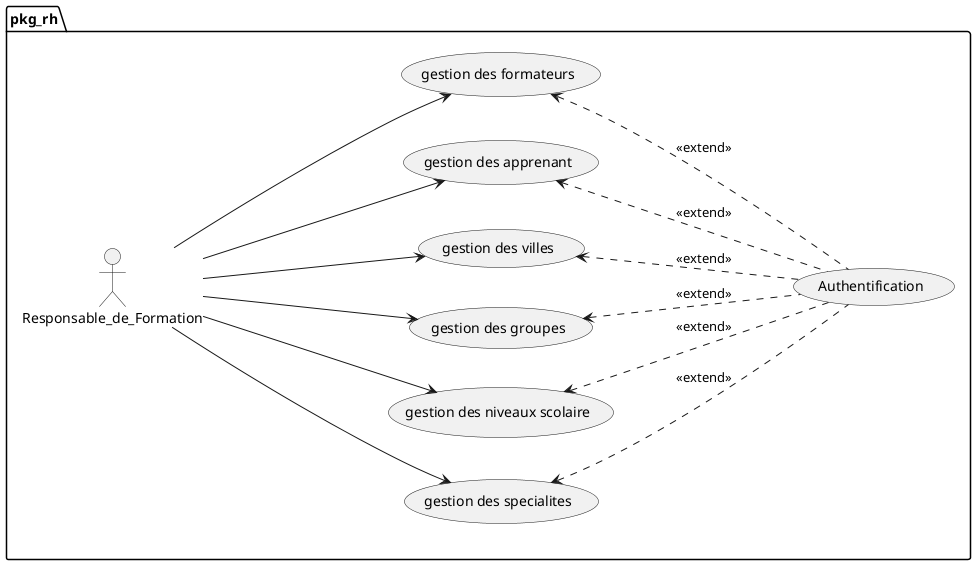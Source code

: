 @startuml uses_cases_pkg_rh

left to right direction


package pkg_rh {

  Responsable_de_Formation ----> (gestion des specialites)
  Responsable_de_Formation ----> (gestion des niveaux scolaire)
  Responsable_de_Formation ----> (gestion des groupes) 
  Responsable_de_Formation ----> (gestion des villes) 
  Responsable_de_Formation ----> (gestion des apprenant) 
  Responsable_de_Formation ----> (gestion des formateurs) 

  (gestion des formateurs) <... (Authentification) : <<extend>>
  (gestion des apprenant) <... (Authentification) : <<extend>>
  (gestion des groupes) <... (Authentification) : <<extend>>
  (gestion des villes) <... (Authentification) : <<extend>>
  (gestion des niveaux scolaire) <... (Authentification) : <<extend>>
  (gestion des specialites) <... (Authentification) : <<extend>>

}  

@enduml